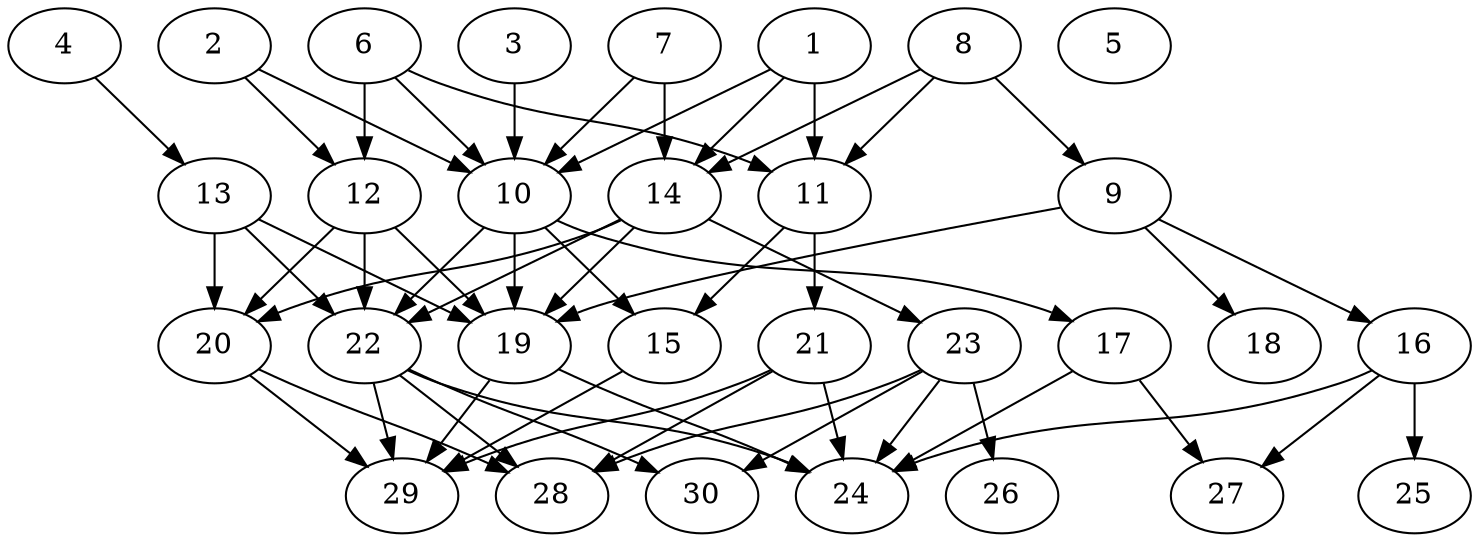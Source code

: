// DAG automatically generated by daggen at Thu Oct  3 14:04:19 2019
// ./daggen --dot -n 30 --ccr 0.5 --fat 0.7 --regular 0.5 --density 0.7 --mindata 5242880 --maxdata 52428800 
digraph G {
  1 [size="35868672", alpha="0.02", expect_size="17934336"] 
  1 -> 10 [size ="17934336"]
  1 -> 11 [size ="17934336"]
  1 -> 14 [size ="17934336"]
  2 [size="102217728", alpha="0.00", expect_size="51108864"] 
  2 -> 10 [size ="51108864"]
  2 -> 12 [size ="51108864"]
  3 [size="73113600", alpha="0.16", expect_size="36556800"] 
  3 -> 10 [size ="36556800"]
  4 [size="12683264", alpha="0.07", expect_size="6341632"] 
  4 -> 13 [size ="6341632"]
  5 [size="91590656", alpha="0.10", expect_size="45795328"] 
  6 [size="14501888", alpha="0.16", expect_size="7250944"] 
  6 -> 10 [size ="7250944"]
  6 -> 11 [size ="7250944"]
  6 -> 12 [size ="7250944"]
  7 [size="39124992", alpha="0.10", expect_size="19562496"] 
  7 -> 10 [size ="19562496"]
  7 -> 14 [size ="19562496"]
  8 [size="81797120", alpha="0.17", expect_size="40898560"] 
  8 -> 9 [size ="40898560"]
  8 -> 11 [size ="40898560"]
  8 -> 14 [size ="40898560"]
  9 [size="37453824", alpha="0.05", expect_size="18726912"] 
  9 -> 16 [size ="18726912"]
  9 -> 18 [size ="18726912"]
  9 -> 19 [size ="18726912"]
  10 [size="71262208", alpha="0.14", expect_size="35631104"] 
  10 -> 15 [size ="35631104"]
  10 -> 17 [size ="35631104"]
  10 -> 19 [size ="35631104"]
  10 -> 22 [size ="35631104"]
  11 [size="22294528", alpha="0.18", expect_size="11147264"] 
  11 -> 15 [size ="11147264"]
  11 -> 21 [size ="11147264"]
  12 [size="33300480", alpha="0.03", expect_size="16650240"] 
  12 -> 19 [size ="16650240"]
  12 -> 20 [size ="16650240"]
  12 -> 22 [size ="16650240"]
  13 [size="35119104", alpha="0.11", expect_size="17559552"] 
  13 -> 19 [size ="17559552"]
  13 -> 20 [size ="17559552"]
  13 -> 22 [size ="17559552"]
  14 [size="16918528", alpha="0.12", expect_size="8459264"] 
  14 -> 19 [size ="8459264"]
  14 -> 20 [size ="8459264"]
  14 -> 22 [size ="8459264"]
  14 -> 23 [size ="8459264"]
  15 [size="48590848", alpha="0.07", expect_size="24295424"] 
  15 -> 29 [size ="24295424"]
  16 [size="95436800", alpha="0.00", expect_size="47718400"] 
  16 -> 24 [size ="47718400"]
  16 -> 25 [size ="47718400"]
  16 -> 27 [size ="47718400"]
  17 [size="74457088", alpha="0.06", expect_size="37228544"] 
  17 -> 24 [size ="37228544"]
  17 -> 27 [size ="37228544"]
  18 [size="28008448", alpha="0.14", expect_size="14004224"] 
  19 [size="13094912", alpha="0.16", expect_size="6547456"] 
  19 -> 24 [size ="6547456"]
  19 -> 29 [size ="6547456"]
  20 [size="35749888", alpha="0.01", expect_size="17874944"] 
  20 -> 28 [size ="17874944"]
  20 -> 29 [size ="17874944"]
  21 [size="101238784", alpha="0.11", expect_size="50619392"] 
  21 -> 24 [size ="50619392"]
  21 -> 28 [size ="50619392"]
  21 -> 29 [size ="50619392"]
  22 [size="93859840", alpha="0.20", expect_size="46929920"] 
  22 -> 24 [size ="46929920"]
  22 -> 28 [size ="46929920"]
  22 -> 29 [size ="46929920"]
  22 -> 30 [size ="46929920"]
  23 [size="12128256", alpha="0.03", expect_size="6064128"] 
  23 -> 24 [size ="6064128"]
  23 -> 26 [size ="6064128"]
  23 -> 28 [size ="6064128"]
  23 -> 30 [size ="6064128"]
  24 [size="64473088", alpha="0.06", expect_size="32236544"] 
  25 [size="28919808", alpha="0.06", expect_size="14459904"] 
  26 [size="60846080", alpha="0.07", expect_size="30423040"] 
  27 [size="62912512", alpha="0.14", expect_size="31456256"] 
  28 [size="90681344", alpha="0.16", expect_size="45340672"] 
  29 [size="62451712", alpha="0.04", expect_size="31225856"] 
  30 [size="45105152", alpha="0.05", expect_size="22552576"] 
}
